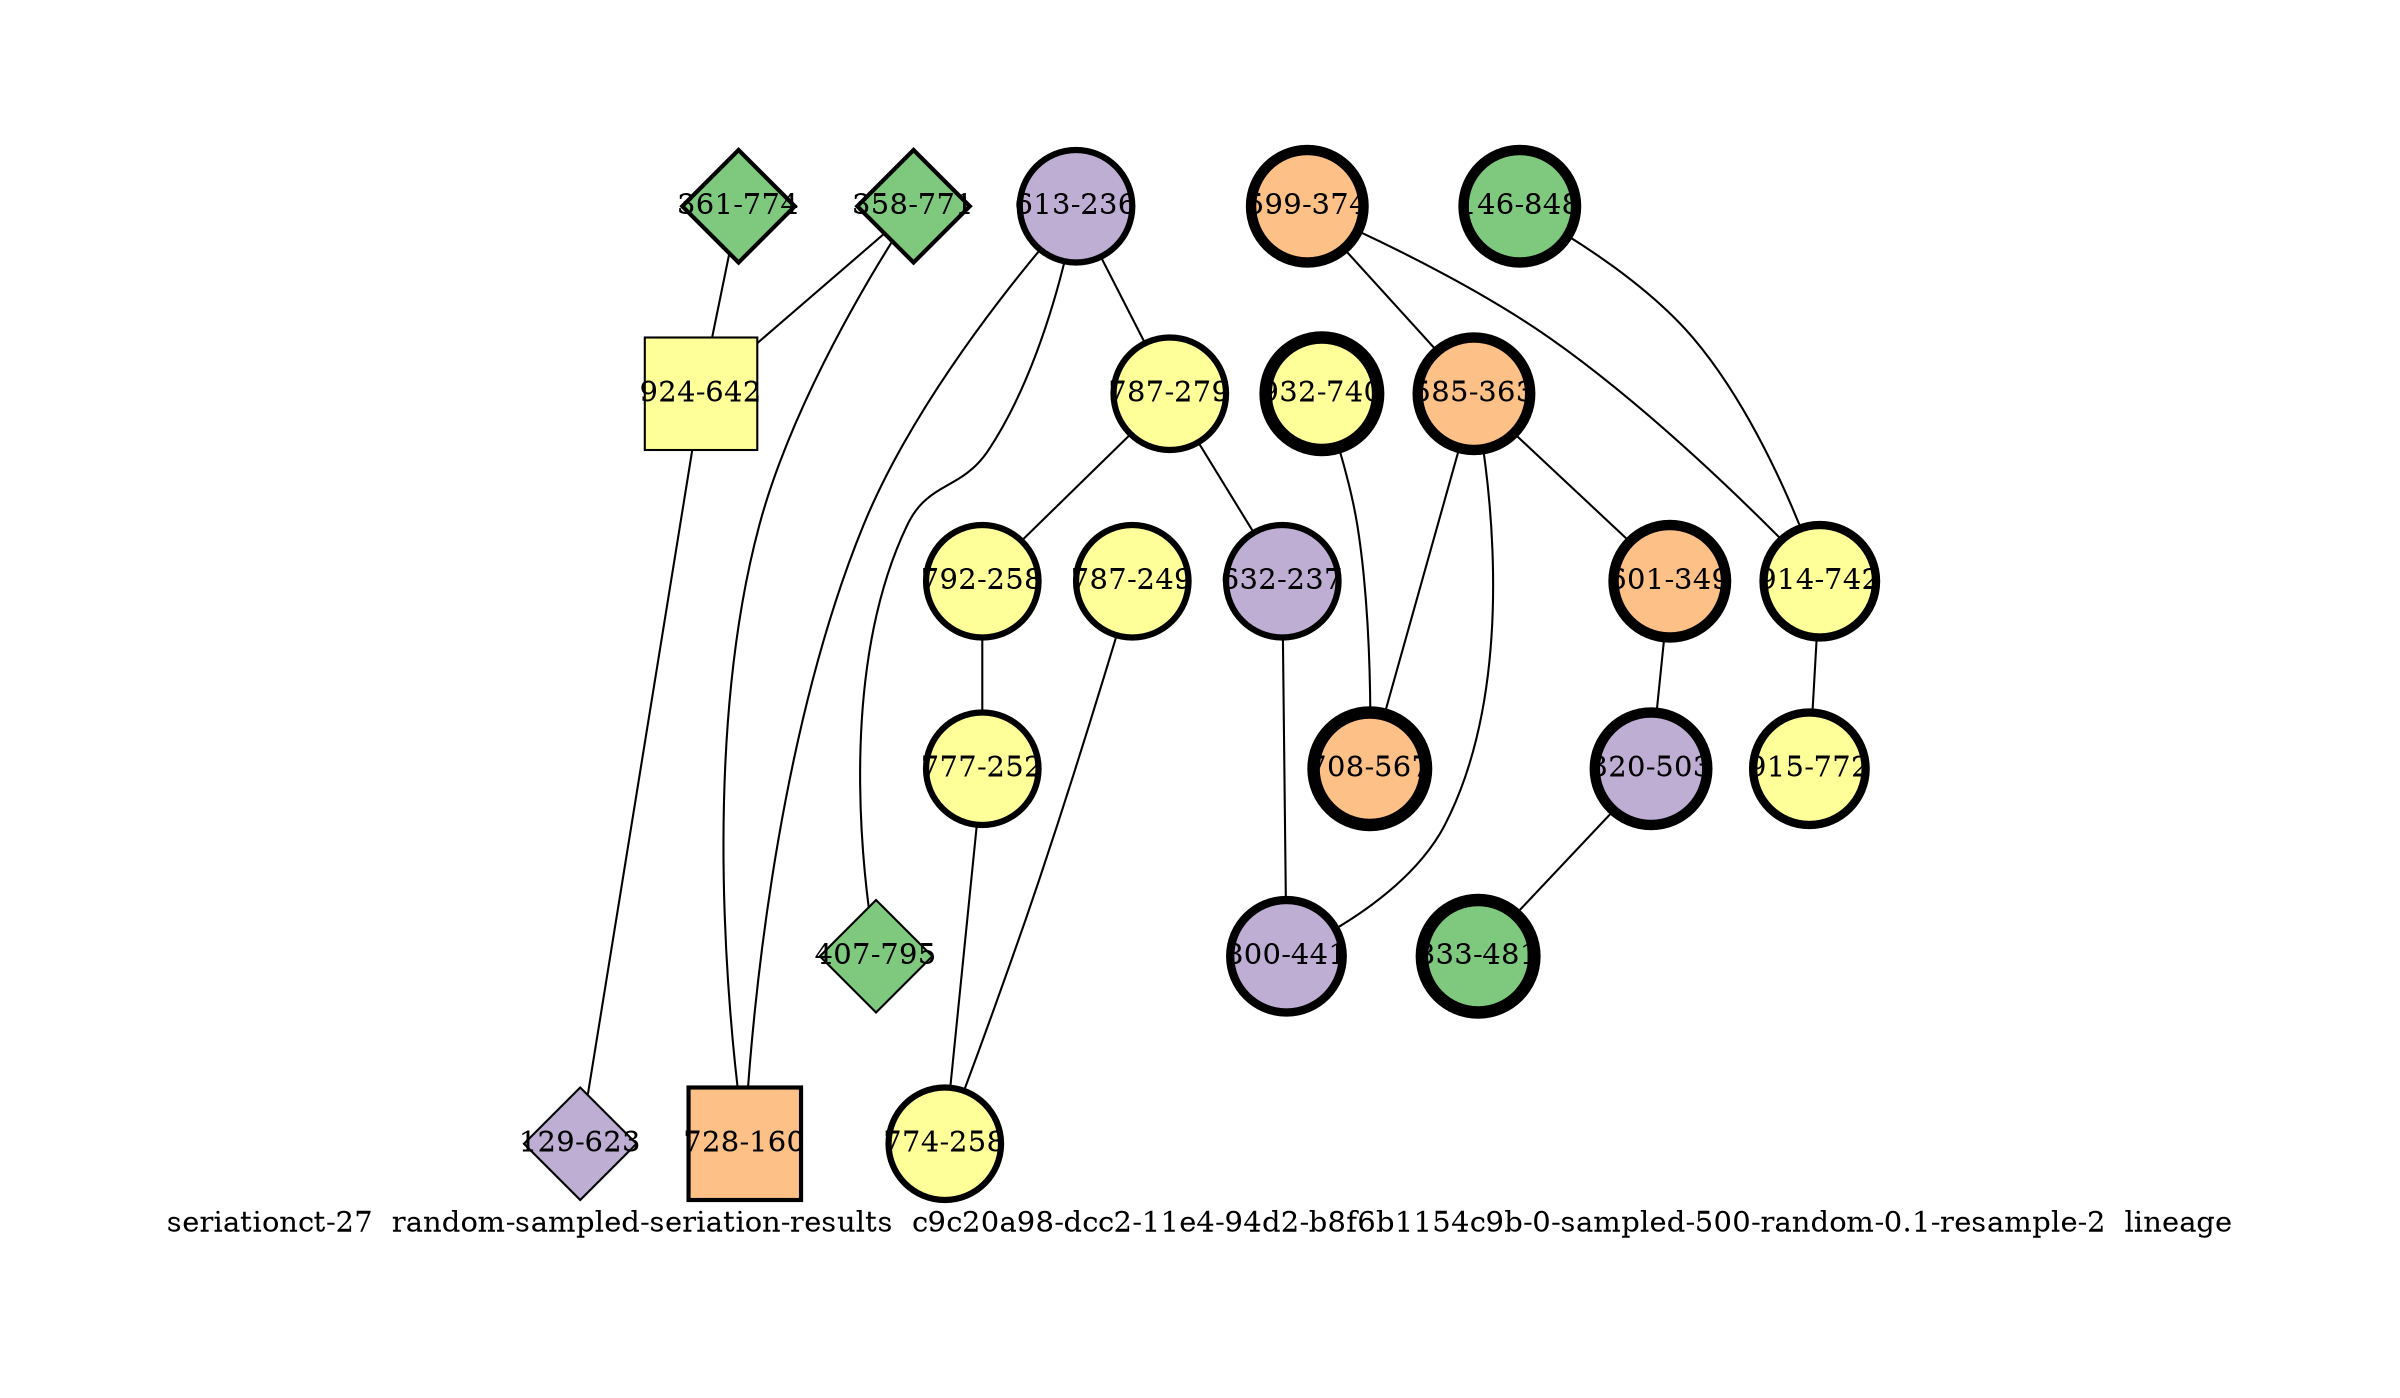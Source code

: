 strict graph "seriationct-27  random-sampled-seriation-results  c9c20a98-dcc2-11e4-94d2-b8f6b1154c9b-0-sampled-500-random-0.1-resample-2  lineage" {
labelloc=b;
ratio=auto;
pad="1.0";
label="seriationct-27  random-sampled-seriation-results  c9c20a98-dcc2-11e4-94d2-b8f6b1154c9b-0-sampled-500-random-0.1-resample-2  lineage";
node [width="0.75", style=filled, fixedsize=true, height="0.75", shape=circle, label=""];
0 [xCoordinate="774.0", appears_in_slice=2, yCoordinate="361.0", colorscheme=accent6, lineage_id=2, short_label="361-774", label="361-774", shape=diamond, cluster_id=0, fillcolor=1, size="500.0", id=0, penwidth="2.0"];
1 [xCoordinate="236.0", appears_in_slice=3, yCoordinate="613.0", colorscheme=accent6, lineage_id=0, short_label="613-236", label="613-236", shape=circle, cluster_id=1, fillcolor=2, size="500.0", id=1, penwidth="3.0"];
2 [xCoordinate="374.0", appears_in_slice=5, yCoordinate="599.0", colorscheme=accent6, lineage_id=0, short_label="599-374", label="599-374", shape=circle, cluster_id=2, fillcolor=3, size="500.0", id=2, penwidth="5.0"];
3 [xCoordinate="363.0", appears_in_slice=5, yCoordinate="585.0", colorscheme=accent6, lineage_id=0, short_label="585-363", label="585-363", shape=circle, cluster_id=2, fillcolor=3, size="500.0", id=3, penwidth="5.0"];
4 [xCoordinate="771.0", appears_in_slice=2, yCoordinate="358.0", colorscheme=accent6, lineage_id=2, short_label="358-771", label="358-771", shape=diamond, cluster_id=0, fillcolor=1, size="500.0", id=4, penwidth="2.0"];
5 [xCoordinate="349.0", appears_in_slice=5, yCoordinate="601.0", colorscheme=accent6, lineage_id=0, short_label="601-349", label="601-349", shape=circle, cluster_id=2, fillcolor=3, size="500.0", id=5, penwidth="5.0"];
6 [xCoordinate="160.0", appears_in_slice=2, yCoordinate="728.0", colorscheme=accent6, lineage_id=1, short_label="728-160", label="728-160", shape=square, cluster_id=2, fillcolor=3, size="500.0", id=6, penwidth="2.0"];
7 [xCoordinate="848.0", appears_in_slice=5, yCoordinate="146.0", colorscheme=accent6, lineage_id=0, short_label="146-848", label="146-848", shape=circle, cluster_id=0, fillcolor=1, size="500.0", id=7, penwidth="5.0"];
8 [xCoordinate="279.0", appears_in_slice=3, yCoordinate="787.0", colorscheme=accent6, lineage_id=0, short_label="787-279", label="787-279", shape=circle, cluster_id=3, fillcolor=4, size="500.0", id=8, penwidth="3.0"];
9 [xCoordinate="258.0", appears_in_slice=3, yCoordinate="792.0", colorscheme=accent6, lineage_id=0, short_label="792-258", label="792-258", shape=circle, cluster_id=3, fillcolor=4, size="500.0", id=9, penwidth="3.0"];
10 [xCoordinate="740.0", appears_in_slice=6, yCoordinate="932.0", colorscheme=accent6, lineage_id=0, short_label="932-740", label="932-740", shape=circle, cluster_id=3, fillcolor=4, size="500.0", id=10, penwidth="6.0"];
11 [xCoordinate="252.0", appears_in_slice=3, yCoordinate="777.0", colorscheme=accent6, lineage_id=0, short_label="777-252", label="777-252", shape=circle, cluster_id=3, fillcolor=4, size="500.0", id=11, penwidth="3.0"];
12 [xCoordinate="249.0", appears_in_slice=3, yCoordinate="787.0", colorscheme=accent6, lineage_id=0, short_label="787-249", label="787-249", shape=circle, cluster_id=3, fillcolor=4, size="500.0", id=12, penwidth="3.0"];
13 [xCoordinate="742.0", appears_in_slice=4, yCoordinate="914.0", colorscheme=accent6, lineage_id=0, short_label="914-742", label="914-742", shape=circle, cluster_id=3, fillcolor=4, size="500.0", id=13, penwidth="4.0"];
14 [xCoordinate="795.0", appears_in_slice=1, yCoordinate="407.0", colorscheme=accent6, lineage_id=2, short_label="407-795", label="407-795", shape=diamond, cluster_id=0, fillcolor=1, size="500.0", id=14, penwidth="1.0"];
15 [xCoordinate="503.0", appears_in_slice=5, yCoordinate="320.0", colorscheme=accent6, lineage_id=0, short_label="320-503", label="320-503", shape=circle, cluster_id=1, fillcolor=2, size="500.0", id=15, penwidth="5.0"];
16 [xCoordinate="772.0", appears_in_slice=4, yCoordinate="915.0", colorscheme=accent6, lineage_id=0, short_label="915-772", label="915-772", shape=circle, cluster_id=3, fillcolor=4, size="500.0", id=16, penwidth="4.0"];
17 [xCoordinate="237.0", appears_in_slice=3, yCoordinate="632.0", colorscheme=accent6, lineage_id=0, short_label="632-237", label="632-237", shape=circle, cluster_id=1, fillcolor=2, size="500.0", id=17, penwidth="3.0"];
18 [xCoordinate="642.0", appears_in_slice=1, yCoordinate="924.0", colorscheme=accent6, lineage_id=1, short_label="924-642", label="924-642", shape=square, cluster_id=3, fillcolor=4, size="500.0", id=18, penwidth="1.0"];
19 [xCoordinate="623.0", appears_in_slice=1, yCoordinate="129.0", colorscheme=accent6, lineage_id=2, short_label="129-623", label="129-623", shape=diamond, cluster_id=1, fillcolor=2, size="500.0", id=19, penwidth="1.0"];
20 [xCoordinate="481.0", appears_in_slice=6, yCoordinate="833.0", colorscheme=accent6, lineage_id=0, short_label="833-481", label="833-481", shape=circle, cluster_id=0, fillcolor=1, size="500.0", id=20, penwidth="6.0"];
21 [xCoordinate="567.0", appears_in_slice=6, yCoordinate="708.0", colorscheme=accent6, lineage_id=0, short_label="708-567", label="708-567", shape=circle, cluster_id=2, fillcolor=3, size="500.0", id=21, penwidth="6.0"];
22 [xCoordinate="258.0", appears_in_slice=3, yCoordinate="774.0", colorscheme=accent6, lineage_id=0, short_label="774-258", label="774-258", shape=circle, cluster_id=3, fillcolor=4, size="500.0", id=22, penwidth="3.0"];
23 [xCoordinate="441.0", appears_in_slice=4, yCoordinate="800.0", colorscheme=accent6, lineage_id=0, short_label="800-441", label="800-441", shape=circle, cluster_id=1, fillcolor=2, size="500.0", id=23, penwidth="4.0"];
0 -- 18  [inverseweight="2.04182004998", weight="0.489759124468"];
1 -- 8  [inverseweight="20.5846742398", weight="0.048579831206"];
1 -- 14  [inverseweight="2.03981408187", weight="0.49024075718"];
1 -- 6  [inverseweight="2.70187391306", weight="0.370113496106"];
2 -- 3  [inverseweight="11.9796996296", weight="0.0834745470188"];
2 -- 13  [inverseweight="1.78013738634", weight="0.561754394731"];
3 -- 23  [inverseweight="3.6632248522", weight="0.272983515986"];
3 -- 21  [inverseweight="4.09781005983", weight="0.244032784683"];
3 -- 5  [inverseweight="3.06213012659", weight="0.32657005374"];
4 -- 18  [inverseweight="1.93345852238", weight="0.517207888571"];
4 -- 6  [inverseweight="1.42807023472", weight="0.700245671175"];
5 -- 15  [inverseweight="14.8872833544", weight="0.067171422495"];
7 -- 13  [inverseweight="1.60674552367", weight="0.622376092086"];
8 -- 17  [inverseweight="30.7728727448", weight="0.0324961536185"];
8 -- 9  [inverseweight="17.6998081351", weight="0.0564977875673"];
9 -- 11  [inverseweight="3.92401341123", weight="0.254841126979"];
10 -- 21  [inverseweight="18.8444590361", weight="0.0530659966457"];
11 -- 22  [inverseweight="20.9426954146", weight="0.0477493455453"];
12 -- 22  [inverseweight="15.8272234458", weight="0.0631822759957"];
13 -- 16  [inverseweight="2.55815558394", weight="0.39090663847"];
15 -- 20  [inverseweight="5.15217565641", weight="0.194092761328"];
17 -- 23  [inverseweight="1.54543446771", weight="0.647067229892"];
18 -- 19  [inverseweight="1.33062516226", weight="0.75152644664"];
}
